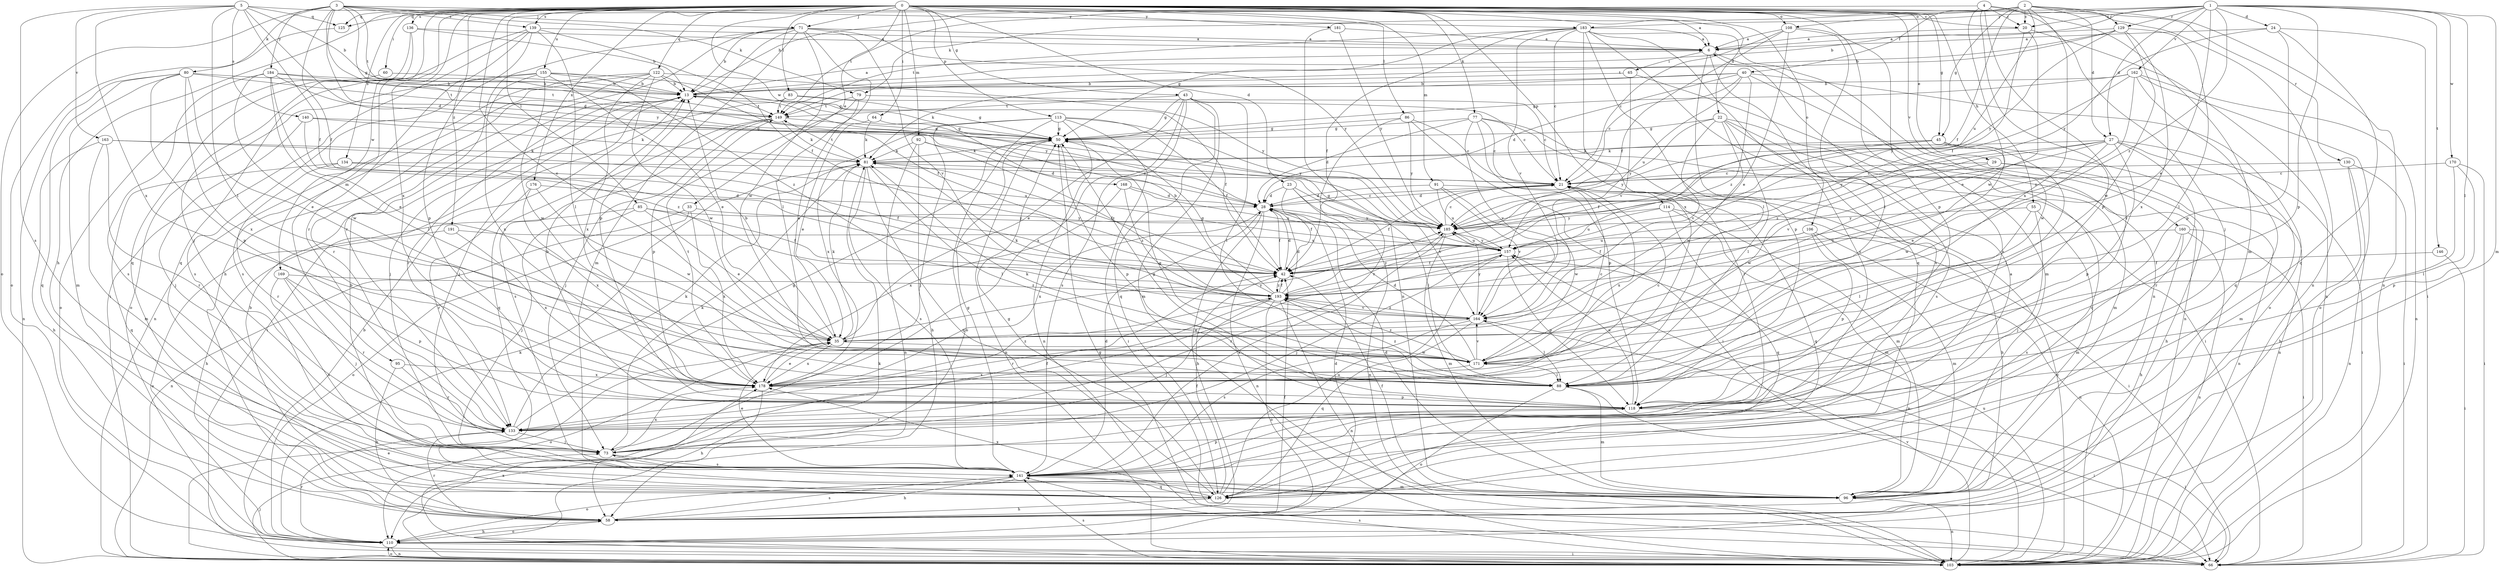strict digraph  {
0;
1;
2;
3;
4;
5;
6;
13;
20;
21;
22;
23;
24;
27;
28;
29;
33;
35;
40;
42;
43;
45;
50;
55;
58;
60;
64;
65;
66;
71;
73;
77;
79;
80;
81;
83;
85;
86;
88;
91;
92;
95;
96;
103;
106;
108;
110;
113;
114;
118;
122;
125;
126;
129;
130;
133;
134;
136;
139;
140;
141;
146;
149;
155;
157;
160;
162;
163;
164;
168;
169;
170;
171;
176;
178;
181;
183;
184;
185;
191;
193;
0 -> 6  [label=a];
0 -> 22  [label=d];
0 -> 23  [label=d];
0 -> 29  [label=e];
0 -> 33  [label=e];
0 -> 35  [label=e];
0 -> 43  [label=g];
0 -> 45  [label=g];
0 -> 55  [label=h];
0 -> 58  [label=h];
0 -> 60  [label=i];
0 -> 64  [label=i];
0 -> 71  [label=j];
0 -> 77  [label=k];
0 -> 83  [label=l];
0 -> 85  [label=l];
0 -> 86  [label=l];
0 -> 91  [label=m];
0 -> 92  [label=m];
0 -> 95  [label=m];
0 -> 103  [label=n];
0 -> 106  [label=o];
0 -> 108  [label=o];
0 -> 113  [label=p];
0 -> 114  [label=p];
0 -> 118  [label=p];
0 -> 122  [label=q];
0 -> 125  [label=q];
0 -> 134  [label=s];
0 -> 136  [label=s];
0 -> 139  [label=s];
0 -> 155  [label=u];
0 -> 160  [label=v];
0 -> 168  [label=w];
0 -> 169  [label=w];
0 -> 176  [label=x];
0 -> 178  [label=x];
0 -> 181  [label=y];
0 -> 191  [label=z];
1 -> 13  [label=b];
1 -> 20  [label=c];
1 -> 24  [label=d];
1 -> 27  [label=d];
1 -> 35  [label=e];
1 -> 88  [label=l];
1 -> 96  [label=m];
1 -> 118  [label=p];
1 -> 125  [label=q];
1 -> 129  [label=r];
1 -> 146  [label=t];
1 -> 162  [label=v];
1 -> 170  [label=w];
1 -> 183  [label=y];
1 -> 193  [label=z];
2 -> 20  [label=c];
2 -> 27  [label=d];
2 -> 40  [label=f];
2 -> 42  [label=f];
2 -> 45  [label=g];
2 -> 79  [label=k];
2 -> 103  [label=n];
2 -> 108  [label=o];
2 -> 129  [label=r];
2 -> 130  [label=r];
2 -> 149  [label=t];
2 -> 157  [label=u];
2 -> 178  [label=x];
3 -> 28  [label=d];
3 -> 42  [label=f];
3 -> 50  [label=g];
3 -> 71  [label=j];
3 -> 79  [label=k];
3 -> 80  [label=k];
3 -> 110  [label=o];
3 -> 139  [label=s];
3 -> 149  [label=t];
3 -> 183  [label=y];
3 -> 184  [label=y];
3 -> 185  [label=y];
4 -> 13  [label=b];
4 -> 20  [label=c];
4 -> 73  [label=j];
4 -> 96  [label=m];
4 -> 118  [label=p];
4 -> 133  [label=r];
4 -> 171  [label=w];
5 -> 13  [label=b];
5 -> 20  [label=c];
5 -> 28  [label=d];
5 -> 42  [label=f];
5 -> 88  [label=l];
5 -> 125  [label=q];
5 -> 140  [label=s];
5 -> 141  [label=s];
5 -> 163  [label=v];
5 -> 178  [label=x];
6 -> 65  [label=i];
6 -> 96  [label=m];
6 -> 118  [label=p];
6 -> 141  [label=s];
13 -> 6  [label=a];
13 -> 42  [label=f];
13 -> 66  [label=i];
13 -> 73  [label=j];
13 -> 133  [label=r];
13 -> 149  [label=t];
20 -> 6  [label=a];
20 -> 35  [label=e];
20 -> 42  [label=f];
20 -> 103  [label=n];
21 -> 28  [label=d];
21 -> 42  [label=f];
21 -> 58  [label=h];
21 -> 126  [label=q];
21 -> 178  [label=x];
22 -> 50  [label=g];
22 -> 88  [label=l];
22 -> 96  [label=m];
22 -> 126  [label=q];
22 -> 141  [label=s];
22 -> 164  [label=v];
22 -> 171  [label=w];
22 -> 185  [label=y];
23 -> 28  [label=d];
23 -> 42  [label=f];
23 -> 88  [label=l];
23 -> 103  [label=n];
23 -> 164  [label=v];
24 -> 6  [label=a];
24 -> 66  [label=i];
24 -> 118  [label=p];
24 -> 126  [label=q];
24 -> 185  [label=y];
27 -> 35  [label=e];
27 -> 66  [label=i];
27 -> 81  [label=k];
27 -> 96  [label=m];
27 -> 118  [label=p];
27 -> 133  [label=r];
27 -> 164  [label=v];
27 -> 185  [label=y];
27 -> 193  [label=z];
28 -> 21  [label=c];
28 -> 42  [label=f];
28 -> 58  [label=h];
28 -> 103  [label=n];
28 -> 178  [label=x];
28 -> 185  [label=y];
29 -> 21  [label=c];
29 -> 58  [label=h];
29 -> 103  [label=n];
29 -> 171  [label=w];
33 -> 103  [label=n];
33 -> 110  [label=o];
33 -> 178  [label=x];
33 -> 185  [label=y];
35 -> 13  [label=b];
35 -> 81  [label=k];
35 -> 110  [label=o];
35 -> 171  [label=w];
35 -> 178  [label=x];
35 -> 185  [label=y];
40 -> 13  [label=b];
40 -> 21  [label=c];
40 -> 28  [label=d];
40 -> 81  [label=k];
40 -> 110  [label=o];
40 -> 157  [label=u];
40 -> 171  [label=w];
40 -> 193  [label=z];
42 -> 28  [label=d];
42 -> 193  [label=z];
43 -> 35  [label=e];
43 -> 50  [label=g];
43 -> 88  [label=l];
43 -> 96  [label=m];
43 -> 126  [label=q];
43 -> 141  [label=s];
43 -> 149  [label=t];
43 -> 178  [label=x];
45 -> 42  [label=f];
45 -> 81  [label=k];
45 -> 88  [label=l];
45 -> 103  [label=n];
45 -> 171  [label=w];
45 -> 185  [label=y];
50 -> 81  [label=k];
50 -> 103  [label=n];
50 -> 118  [label=p];
55 -> 73  [label=j];
55 -> 88  [label=l];
55 -> 96  [label=m];
55 -> 185  [label=y];
58 -> 13  [label=b];
58 -> 28  [label=d];
58 -> 42  [label=f];
58 -> 110  [label=o];
58 -> 133  [label=r];
58 -> 141  [label=s];
60 -> 13  [label=b];
60 -> 110  [label=o];
64 -> 35  [label=e];
64 -> 50  [label=g];
64 -> 81  [label=k];
65 -> 13  [label=b];
65 -> 103  [label=n];
65 -> 164  [label=v];
66 -> 13  [label=b];
66 -> 50  [label=g];
66 -> 141  [label=s];
66 -> 178  [label=x];
71 -> 6  [label=a];
71 -> 13  [label=b];
71 -> 58  [label=h];
71 -> 88  [label=l];
71 -> 96  [label=m];
71 -> 118  [label=p];
71 -> 133  [label=r];
71 -> 164  [label=v];
71 -> 171  [label=w];
71 -> 185  [label=y];
73 -> 42  [label=f];
73 -> 81  [label=k];
73 -> 141  [label=s];
73 -> 178  [label=x];
77 -> 21  [label=c];
77 -> 28  [label=d];
77 -> 50  [label=g];
77 -> 66  [label=i];
77 -> 118  [label=p];
77 -> 133  [label=r];
77 -> 164  [label=v];
79 -> 21  [label=c];
79 -> 35  [label=e];
79 -> 118  [label=p];
79 -> 149  [label=t];
80 -> 13  [label=b];
80 -> 35  [label=e];
80 -> 96  [label=m];
80 -> 103  [label=n];
80 -> 118  [label=p];
80 -> 126  [label=q];
80 -> 149  [label=t];
80 -> 178  [label=x];
81 -> 21  [label=c];
81 -> 42  [label=f];
81 -> 88  [label=l];
81 -> 126  [label=q];
81 -> 141  [label=s];
81 -> 149  [label=t];
83 -> 21  [label=c];
83 -> 50  [label=g];
83 -> 73  [label=j];
83 -> 149  [label=t];
85 -> 35  [label=e];
85 -> 42  [label=f];
85 -> 58  [label=h];
85 -> 73  [label=j];
85 -> 185  [label=y];
86 -> 21  [label=c];
86 -> 50  [label=g];
86 -> 66  [label=i];
86 -> 133  [label=r];
86 -> 185  [label=y];
88 -> 50  [label=g];
88 -> 66  [label=i];
88 -> 81  [label=k];
88 -> 96  [label=m];
88 -> 110  [label=o];
88 -> 193  [label=z];
91 -> 28  [label=d];
91 -> 96  [label=m];
91 -> 157  [label=u];
91 -> 164  [label=v];
91 -> 171  [label=w];
92 -> 28  [label=d];
92 -> 58  [label=h];
92 -> 81  [label=k];
92 -> 103  [label=n];
92 -> 193  [label=z];
95 -> 58  [label=h];
95 -> 133  [label=r];
95 -> 178  [label=x];
96 -> 28  [label=d];
96 -> 42  [label=f];
96 -> 73  [label=j];
96 -> 103  [label=n];
103 -> 21  [label=c];
103 -> 35  [label=e];
103 -> 73  [label=j];
103 -> 81  [label=k];
103 -> 110  [label=o];
103 -> 141  [label=s];
103 -> 157  [label=u];
103 -> 164  [label=v];
106 -> 42  [label=f];
106 -> 96  [label=m];
106 -> 103  [label=n];
106 -> 118  [label=p];
106 -> 157  [label=u];
108 -> 6  [label=a];
108 -> 21  [label=c];
108 -> 35  [label=e];
108 -> 42  [label=f];
108 -> 88  [label=l];
108 -> 141  [label=s];
110 -> 58  [label=h];
110 -> 66  [label=i];
110 -> 81  [label=k];
110 -> 103  [label=n];
110 -> 133  [label=r];
113 -> 42  [label=f];
113 -> 50  [label=g];
113 -> 66  [label=i];
113 -> 73  [label=j];
113 -> 103  [label=n];
113 -> 110  [label=o];
113 -> 178  [label=x];
113 -> 185  [label=y];
114 -> 66  [label=i];
114 -> 96  [label=m];
114 -> 126  [label=q];
114 -> 157  [label=u];
114 -> 185  [label=y];
118 -> 13  [label=b];
118 -> 50  [label=g];
118 -> 66  [label=i];
118 -> 133  [label=r];
118 -> 157  [label=u];
122 -> 13  [label=b];
122 -> 42  [label=f];
122 -> 103  [label=n];
122 -> 133  [label=r];
122 -> 141  [label=s];
122 -> 171  [label=w];
122 -> 178  [label=x];
122 -> 185  [label=y];
125 -> 110  [label=o];
126 -> 6  [label=a];
126 -> 42  [label=f];
126 -> 50  [label=g];
126 -> 58  [label=h];
126 -> 157  [label=u];
126 -> 178  [label=x];
129 -> 6  [label=a];
129 -> 13  [label=b];
129 -> 88  [label=l];
129 -> 149  [label=t];
129 -> 171  [label=w];
129 -> 178  [label=x];
129 -> 185  [label=y];
130 -> 21  [label=c];
130 -> 58  [label=h];
130 -> 66  [label=i];
130 -> 103  [label=n];
133 -> 50  [label=g];
133 -> 73  [label=j];
133 -> 81  [label=k];
134 -> 21  [label=c];
134 -> 42  [label=f];
134 -> 126  [label=q];
134 -> 133  [label=r];
136 -> 6  [label=a];
136 -> 13  [label=b];
136 -> 73  [label=j];
136 -> 126  [label=q];
139 -> 6  [label=a];
139 -> 42  [label=f];
139 -> 66  [label=i];
139 -> 88  [label=l];
139 -> 118  [label=p];
139 -> 126  [label=q];
139 -> 133  [label=r];
140 -> 50  [label=g];
140 -> 73  [label=j];
140 -> 81  [label=k];
140 -> 193  [label=z];
141 -> 13  [label=b];
141 -> 28  [label=d];
141 -> 35  [label=e];
141 -> 50  [label=g];
141 -> 58  [label=h];
141 -> 96  [label=m];
141 -> 110  [label=o];
141 -> 118  [label=p];
141 -> 126  [label=q];
146 -> 42  [label=f];
146 -> 66  [label=i];
149 -> 50  [label=g];
149 -> 73  [label=j];
149 -> 81  [label=k];
149 -> 126  [label=q];
149 -> 141  [label=s];
155 -> 13  [label=b];
155 -> 35  [label=e];
155 -> 50  [label=g];
155 -> 110  [label=o];
155 -> 141  [label=s];
155 -> 171  [label=w];
155 -> 178  [label=x];
155 -> 193  [label=z];
157 -> 42  [label=f];
157 -> 50  [label=g];
157 -> 73  [label=j];
157 -> 103  [label=n];
157 -> 118  [label=p];
157 -> 133  [label=r];
157 -> 185  [label=y];
160 -> 58  [label=h];
160 -> 66  [label=i];
160 -> 103  [label=n];
160 -> 141  [label=s];
160 -> 157  [label=u];
162 -> 13  [label=b];
162 -> 50  [label=g];
162 -> 103  [label=n];
162 -> 110  [label=o];
162 -> 126  [label=q];
162 -> 185  [label=y];
162 -> 193  [label=z];
163 -> 58  [label=h];
163 -> 81  [label=k];
163 -> 96  [label=m];
163 -> 133  [label=r];
163 -> 157  [label=u];
164 -> 35  [label=e];
164 -> 81  [label=k];
164 -> 88  [label=l];
164 -> 126  [label=q];
164 -> 141  [label=s];
164 -> 185  [label=y];
164 -> 193  [label=z];
168 -> 28  [label=d];
168 -> 157  [label=u];
168 -> 178  [label=x];
168 -> 193  [label=z];
169 -> 73  [label=j];
169 -> 118  [label=p];
169 -> 133  [label=r];
169 -> 141  [label=s];
169 -> 193  [label=z];
170 -> 21  [label=c];
170 -> 66  [label=i];
170 -> 88  [label=l];
170 -> 118  [label=p];
171 -> 21  [label=c];
171 -> 28  [label=d];
171 -> 88  [label=l];
171 -> 164  [label=v];
171 -> 178  [label=x];
171 -> 193  [label=z];
176 -> 28  [label=d];
176 -> 133  [label=r];
176 -> 171  [label=w];
176 -> 178  [label=x];
178 -> 21  [label=c];
178 -> 35  [label=e];
178 -> 58  [label=h];
178 -> 118  [label=p];
178 -> 149  [label=t];
178 -> 193  [label=z];
181 -> 6  [label=a];
181 -> 103  [label=n];
181 -> 185  [label=y];
183 -> 6  [label=a];
183 -> 21  [label=c];
183 -> 42  [label=f];
183 -> 50  [label=g];
183 -> 88  [label=l];
183 -> 103  [label=n];
183 -> 126  [label=q];
183 -> 141  [label=s];
183 -> 149  [label=t];
183 -> 164  [label=v];
183 -> 178  [label=x];
184 -> 13  [label=b];
184 -> 35  [label=e];
184 -> 88  [label=l];
184 -> 141  [label=s];
184 -> 149  [label=t];
184 -> 171  [label=w];
184 -> 185  [label=y];
185 -> 21  [label=c];
185 -> 96  [label=m];
185 -> 141  [label=s];
185 -> 157  [label=u];
191 -> 110  [label=o];
191 -> 157  [label=u];
191 -> 178  [label=x];
193 -> 13  [label=b];
193 -> 28  [label=d];
193 -> 42  [label=f];
193 -> 50  [label=g];
193 -> 73  [label=j];
193 -> 103  [label=n];
193 -> 110  [label=o];
193 -> 133  [label=r];
193 -> 164  [label=v];
193 -> 185  [label=y];
}
